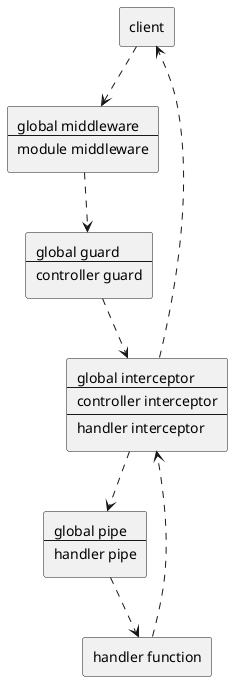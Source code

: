 @startuml componets
agent client as cli

rectangle middleware [
  global middleware
  ----
  module middleware
]

rectangle guard [
  global guard
  ----
  controller guard
]

rectangle interceptor [
  global interceptor
  ----
  controller interceptor
  ----
  handler interceptor
]

rectangle pipe [
  global pipe
  ----
  handler pipe
]

agent "handler function" as handler

cli ..> middleware
middleware ..> guard
guard ..> interceptor
interceptor ..> pipe
pipe ..> handler
handler ..> interceptor
interceptor ..> cli

@enduml
